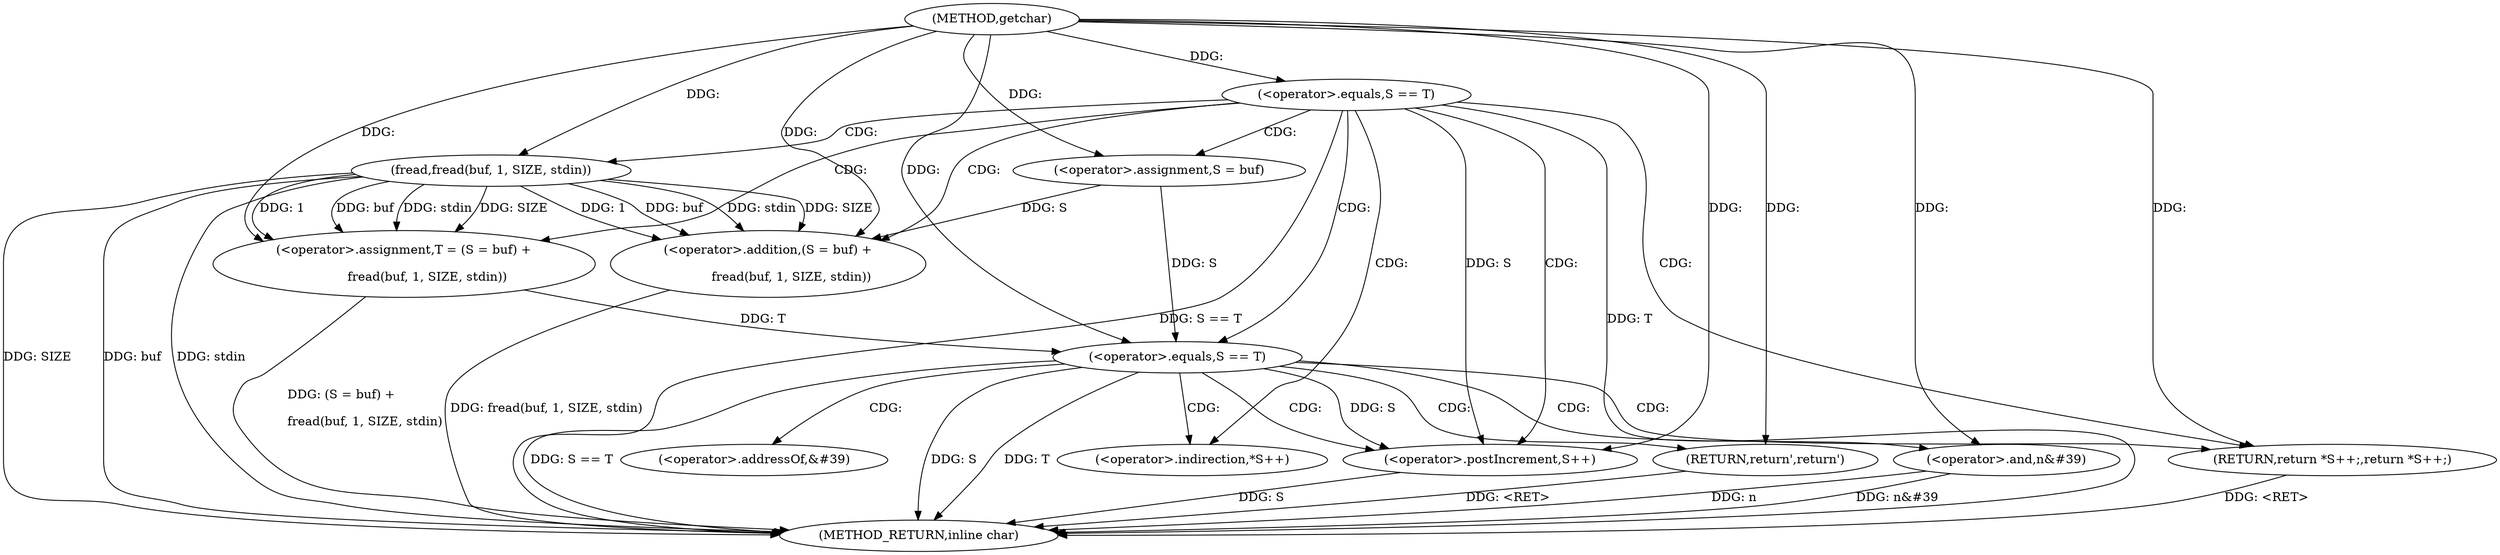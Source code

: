 digraph "getchar" {  
"1000183" [label = "(METHOD,getchar)" ]
"1000215" [label = "(METHOD_RETURN,inline char)" ]
"1000211" [label = "(RETURN,return *S++;,return *S++;)" ]
"1000186" [label = "(<operator>.equals,S == T)" ]
"1000190" [label = "(<operator>.assignment,T = (S = buf) +\n            fread(buf, 1, SIZE, stdin))" ]
"1000208" [label = "(<operator>.and,n&#39)" ]
"1000202" [label = "(<operator>.equals,S == T)" ]
"1000205" [label = "(RETURN,return&#39;,return&#39;)" ]
"1000213" [label = "(<operator>.postIncrement,S++)" ]
"1000192" [label = "(<operator>.addition,(S = buf) +\n            fread(buf, 1, SIZE, stdin))" ]
"1000193" [label = "(<operator>.assignment,S = buf)" ]
"1000196" [label = "(fread,fread(buf, 1, SIZE, stdin))" ]
"1000212" [label = "(<operator>.indirection,*S++)" ]
"1000206" [label = "(<operator>.addressOf,&#39)" ]
  "1000186" -> "1000215"  [ label = "DDG: T"] 
  "1000186" -> "1000215"  [ label = "DDG: S == T"] 
  "1000196" -> "1000215"  [ label = "DDG: buf"] 
  "1000196" -> "1000215"  [ label = "DDG: stdin"] 
  "1000192" -> "1000215"  [ label = "DDG: fread(buf, 1, SIZE, stdin)"] 
  "1000190" -> "1000215"  [ label = "DDG: (S = buf) +\n            fread(buf, 1, SIZE, stdin)"] 
  "1000202" -> "1000215"  [ label = "DDG: S"] 
  "1000202" -> "1000215"  [ label = "DDG: T"] 
  "1000202" -> "1000215"  [ label = "DDG: S == T"] 
  "1000208" -> "1000215"  [ label = "DDG: n&#39"] 
  "1000213" -> "1000215"  [ label = "DDG: S"] 
  "1000205" -> "1000215"  [ label = "DDG: <RET>"] 
  "1000211" -> "1000215"  [ label = "DDG: <RET>"] 
  "1000196" -> "1000215"  [ label = "DDG: SIZE"] 
  "1000208" -> "1000215"  [ label = "DDG: n"] 
  "1000183" -> "1000211"  [ label = "DDG: "] 
  "1000183" -> "1000186"  [ label = "DDG: "] 
  "1000196" -> "1000190"  [ label = "DDG: stdin"] 
  "1000196" -> "1000190"  [ label = "DDG: SIZE"] 
  "1000196" -> "1000190"  [ label = "DDG: 1"] 
  "1000196" -> "1000190"  [ label = "DDG: buf"] 
  "1000183" -> "1000190"  [ label = "DDG: "] 
  "1000183" -> "1000205"  [ label = "DDG: "] 
  "1000183" -> "1000208"  [ label = "DDG: "] 
  "1000186" -> "1000213"  [ label = "DDG: S"] 
  "1000202" -> "1000213"  [ label = "DDG: S"] 
  "1000183" -> "1000213"  [ label = "DDG: "] 
  "1000193" -> "1000192"  [ label = "DDG: S"] 
  "1000183" -> "1000192"  [ label = "DDG: "] 
  "1000196" -> "1000192"  [ label = "DDG: stdin"] 
  "1000196" -> "1000192"  [ label = "DDG: SIZE"] 
  "1000196" -> "1000192"  [ label = "DDG: 1"] 
  "1000196" -> "1000192"  [ label = "DDG: buf"] 
  "1000193" -> "1000202"  [ label = "DDG: S"] 
  "1000183" -> "1000202"  [ label = "DDG: "] 
  "1000190" -> "1000202"  [ label = "DDG: T"] 
  "1000183" -> "1000193"  [ label = "DDG: "] 
  "1000183" -> "1000196"  [ label = "DDG: "] 
  "1000186" -> "1000211"  [ label = "CDG: "] 
  "1000186" -> "1000190"  [ label = "CDG: "] 
  "1000186" -> "1000202"  [ label = "CDG: "] 
  "1000186" -> "1000193"  [ label = "CDG: "] 
  "1000186" -> "1000213"  [ label = "CDG: "] 
  "1000186" -> "1000192"  [ label = "CDG: "] 
  "1000186" -> "1000212"  [ label = "CDG: "] 
  "1000186" -> "1000196"  [ label = "CDG: "] 
  "1000202" -> "1000211"  [ label = "CDG: "] 
  "1000202" -> "1000206"  [ label = "CDG: "] 
  "1000202" -> "1000205"  [ label = "CDG: "] 
  "1000202" -> "1000208"  [ label = "CDG: "] 
  "1000202" -> "1000213"  [ label = "CDG: "] 
  "1000202" -> "1000212"  [ label = "CDG: "] 
}
